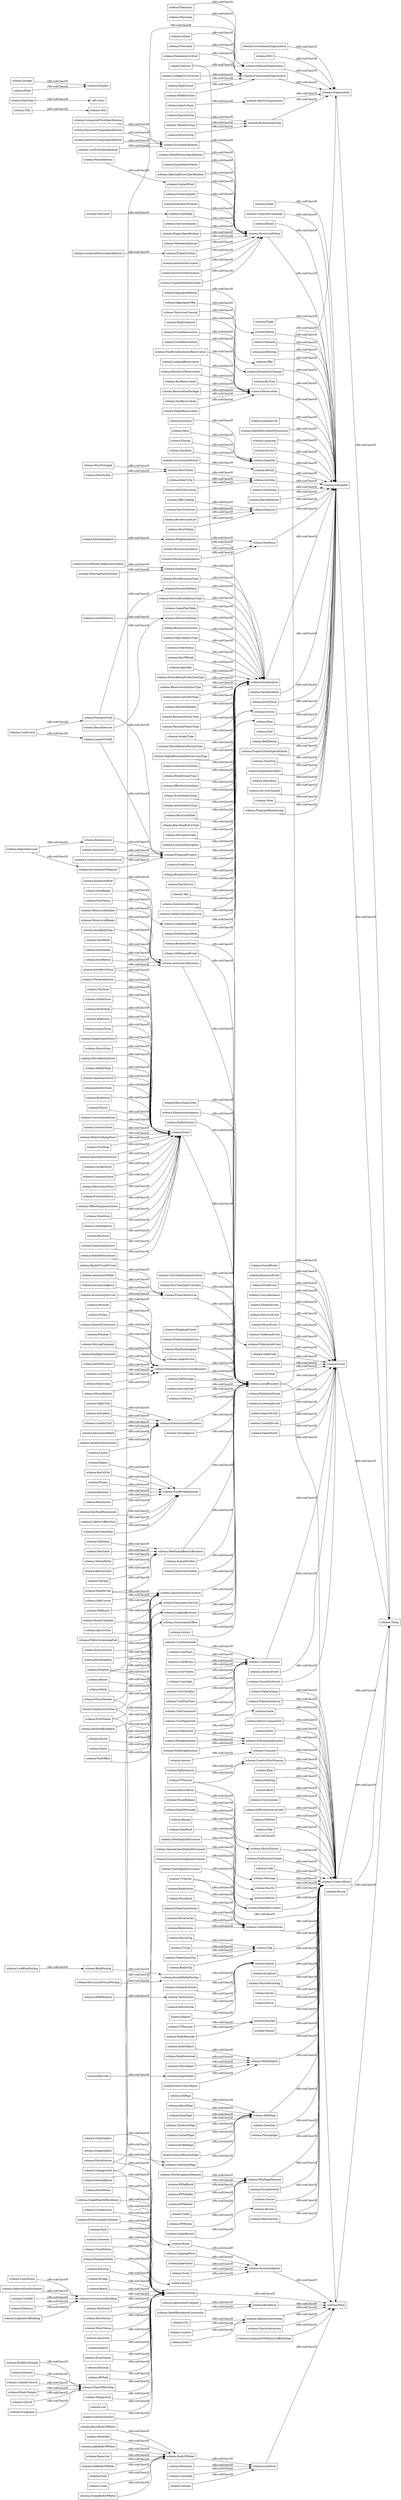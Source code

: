 digraph ar2dtool_diagram { 
rankdir=LR;
size="1000"
node [shape = rectangle, color="black"]; "schema:BuddhistTemple" "schema:School" "schema:SportsActivityLocation" "schema:Pharmacy" "schema:GeneralContractor" "schema:Preschool" "schema:Flight" "schema:QAPage" "schema:LodgingBusiness" "schema:DigitalDocument" "schema:Season" "schema:Plumber" "schema:GardenStore" "schema:Motel" "schema:MusicAlbumReleaseType" "schema:Library" "schema:ComputerStore" "schema:RecyclingCenter" "schema:ReservationPackage" "schema:Episode" "schema:ComedyEvent" "schema:StructuredValue" "schema:TextDigitalDocument" "schema:EmployeeRole" "schema:BookSeries" "schema:MediaObject" "schema:Waterfall" "schema:Demand" "schema:CreditCard" "schema:Airport" "schema:Question" "schema:Photograph" "schema:EmploymentAgency" "schema:WebPage" "schema:VisualArtwork" "schema:DepositAccount" "schema:Bakery" "schema:DefenceEstablishment" "schema:ElectronicsStore" "schema:Course" "schema:BroadcastEvent" "schema:LocationFeatureSpecification" "schema:JobPosting" "schema:GamePlayMode" "schema:RadioStation" "schema:EventVenue" "schema:GovernmentPermit" "schema:Rating" "schema:Offer" "schema:FurnitureStore" "schema:OfficeEquipmentStore" "schema:PropertyValue" "schema:Hospital" "schema:HowToTool" "schema:BroadcastService" "schema:QualitativeValue" "schema:BedAndBreakfast" "schema:DanceEvent" "schema:GovernmentOffice" "schema:MovieTheater" "schema:AboutPage" "schema:MovingCompany" "schema:TaxiReservation" "schema:PerformanceRole" "schema:BarOrPub" "schema:HealthClub" "schema:WebPageElement" "schema:ParcelService" "schema:Mosque" "schema:PoliceStation" "schema:MobileApplication" "schema:Museum" "schema:TouristInformationCenter" "schema:BusinessFunction" "schema:MenuSection" "schema:DataCatalog" "schema:MapCategoryType" "schema:PublicationIssue" "schema:OrderStatus" "schema:ShoeStore" "schema:Review" "schema:MotorcycleRepair" "schema:AmusementPark" "schema:WPSideBar" "schema:DryCleaningOrLaundry" "schema:AutomotiveBusiness" "schema:MusicComposition" "schema:BusTrip" "schema:PlaceOfWorship" "schema:ShoppingCenter" "schema:PublicSwimmingPool" "schema:DeliveryMethod" "schema:Winery" "schema:BusinessAudience" "schema:OfferCatalog" "schema:CatholicChurch" "schema:Dentist" "schema:RVPark" "schema:Text" "schema:AutoBodyShop" "schema:PublicationEvent" "schema:DayOfWeek" "schema:Menu" "schema:GovernmentBuilding" "schema:BroadcastChannel" "schema:LiteraryEvent" "schema:ClothingStore" "schema:PetStore" "schema:WPHeader" "schema:Specialty" "schema:OrganizationRole" "schema:Periodical" "schema:Playground" "schema:GameServer" "schema:FlightReservation" "schema:VideoGame" "schema:HowToTip" "schema:LocalBusiness" "schema:ElementarySchool" "schema:UserPlusOnes" "schema:Zoo" "schema:UserComments" "schema:SoftwareApplication" "schema:EventReservation" "schema:Comment" "schema:MusicAlbumProductionType" "schema:Organization" "schema:Intangible" "schema:InteractionCounter" "schema:HomeGoodsStore" "schema:SubwayStation" "schema:TrainReservation" "schema:FoodEstablishmentReservation" "schema:MobilePhoneStore" "schema:Blog" "schema:VisualArtsEvent" "schema:WholesaleStore" "schema:ToyStore" "schema:OutletStore" "schema:BankOrCreditUnion" "schema:HowToSection" "schema:ReservationStatusType" "schema:DigitalDocumentPermission" "schema:Painting" "schema:PaymentService" "schema:MovieClip" "schema:CurrencyConversionService" "schema:VideoGameSeries" "schema:ItemListOrderType" "schema:ItemAvailability" "schema:LakeBodyOfWater" "schema:Crematorium" "schema:NutritionInformation" "schema:PerformingArtsTheater" "schema:TypeAndQuantityNode" "schema:TattooParlor" "schema:Park" "schema:SingleFamilyResidence" "schema:Continent" "schema:Barcode" "schema:RadioSeason" "schema:DatedMoneySpecification" "schema:DanceGroup" "schema:ExerciseGym" "schema:Cemetery" "schema:SportsTeam" "schema:SocialEvent" "schema:House" "schema:InternetCafe" "schema:Country" "schema:BusinessEntityType" "schema:PaymentStatusType" "schema:QuantitativeValue" "schema:PawnShop" "schema:EmergencyService" "schema:Landform" "schema:Hostel" "schema:BowlingAlley" "schema:OpeningHoursSpecification" "schema:GenderType" "schema:AudioObject" "schema:StadiumOrArena" "schema:GeoCircle" "rdfs:Class" "schema:Brewery" "schema:Book" "schema:DataType" "schema:GeoShape" "schema:Language" "schema:AutoWash" "schema:NoteDigitalDocument" "schema:CityHall" "schema:Reservoir" "schema:BikeStore" "schema:DiscussionForumPosting" "schema:PeopleAudience" "schema:Store" "schema:Distance" "schema:CampingPitch" "schema:AdultEntertainment" "schema:HinduTemple" "schema:Invoice" "schema:FinancialProduct" "schema:LockerDelivery" "schema:BreadcrumbList" "schema:ScholarlyArticle" "schema:BankAccount" "schema:Reservation" "schema:Quantity" "schema:LiquorStore" "schema:MusicReleaseFormatType" "schema:GatedResidenceCommunity" "schema:Conversation" "schema:Permit" "schema:Mass" "schema:Embassy" "schema:BusinessEvent" "schema:DigitalDocumentPermissionType" "schema:SoftwareSourceCode" "schema:OrderItem" "schema:OwnershipInfo" "schema:CollegeOrUniversity" "schema:WarrantyPromise" "schema:SeaBodyOfWater" "schema:Pond" "schema:Casino" "schema:FoodService" "schema:AutomatedTeller" "schema:MovieSeries" "schema:Energy" "schema:EducationalOrganization" "schema:CivicStructure" "schema:DepartmentStore" "schema:ChildCare" "schema:DataDownload" "schema:FoodEvent" "schema:TaxiService" "schema:HotelRoom" "schema:LegalService" "schema:Recipe" "schema:HighSchool" "schema:ImageGallery" "schema:GameServerStatus" "schema:Apartment" "schema:VideoObject" "schema:SportsOrganization" "schema:WebSite" "schema:CourseInstance" "schema:BookFormatType" "schema:Volcano" "schema:OfferItemCondition" "schema:ApartmentComplex" "schema:NightClub" "schema:Integer" "schema:ParcelDelivery" "schema:ListItem" "schema:PostalAddress" "schema:TravelAgency" "schema:TheaterEvent" "schema:InsuranceAgency" "schema:ItemList" "schema:VideoGallery" "schema:DeliveryEvent" "schema:AutoDealer" "schema:AutoRental" "schema:UserInteraction" "schema:Map" "schema:HomeAndConstructionBusiness" "schema:BeautySalon" "schema:Audience" "schema:DataFeedItem" "schema:RoofingContractor" "schema:GolfCourse" "schema:Restaurant" "schema:MusicEvent" "schema:EventStatusType" "schema:Canal" "schema:GovernmentOrganization" "schema:MusicStore" "schema:Hotel" "schema:ClaimReview" "schema:TrainStation" "schema:SkiResort" "schema:AggregateOffer" "schema:ChildrensEvent" "schema:ParkingFacility" "schema:Residence" "schema:TVSeason" "schema:MusicVideoObject" "schema:PriceSpecification" "schema:Thing" "schema:SteeringPositionValue" "schema:PublicationVolume" "schema:SocialMediaPosting" "schema:Table" "schema:Campground" "schema:SaleEvent" "schema:HowToDirection" "schema:Church" "schema:Suite" "schema:BusStop" "schema:EducationEvent" "schema:MovieRentalStore" "schema:HobbyShop" "schema:WPFooter" "schema:HardwareStore" "schema:Float" "schema:Code" "schema:JewelryStore" "schema:NewsArticle" "schema:Taxi" "schema:EntertainmentBusiness" "schema:Bridge" "schema:LegislativeBuilding" "schema:PaymentMethod" "schema:BookStore" "schema:Florist" "schema:ActionStatusType" "schema:RestrictedDiet" "schema:MiddleSchool" "schema:EntryPoint" "schema:Festival" "schema:BoardingPolicyType" "schema:TechArticle" "schema:UserPageVisits" "schema:GeoCoordinates" "schema:Service" "schema:Synagogue" "schema:Seat" "schema:Beach" "schema:MusicPlaylist" "schema:HVACBusiness" "schema:Message" "schema:AggregateRating" "schema:BedDetails" "schema:SiteNavigationElement" "schema:WebApplication" "schema:Locksmith" "schema:FastFoodRestaurant" "schema:CafeOrCoffeeShop" "schema:TelevisionChannel" "schema:ArtGallery" "schema:ConvenienceStore" "schema:Event" "schema:APIReference" "schema:OceanBodyOfWater" "schema:Place" "schema:Electrician" "schema:AnimalShelter" "schema:Attorney" "schema:PaymentCard" "schema:TelevisionStation" "schema:TouristAttraction" "schema:HealthAndBeautyBusiness" "schema:EmailMessage" "schema:AutoRepair" "schema:Number" "schema:PropertyValueSpecification" "schema:TrainTrip" "schema:EngineSpecification" "schema:PaymentChargeSpecification" "schema:InvestmentOrDeposit" "schema:DeliveryChargeSpecification" "schema:PostOffice" "schema:ComedyClub" "schema:HowTo" "schema:FoodEstablishment" "schema:MonetaryAmount" "schema:WPAdBlock" "schema:NGO" "schema:TennisComplex" "schema:LandmarksOrHistoricalBuildings" "schema:ParentAudience" "schema:AlignmentObject" "schema:GroceryStore" "schema:Answer" "schema:Room" "schema:UserDownloads" "schema:DaySpa" "schema:Dataset" "schema:DataFeed" "schema:UnitPriceSpecification" "schema:Mountain" "schema:FireStation" "schema:UserPlays" "schema:Duration" "schema:HousePainter" "schema:MenuItem" "schema:ProfessionalService" "schema:SportsClub" "schema:Physician" "schema:UserBlocks" "schema:CompoundPriceSpecification" "schema:ImageObject" "schema:UserTweets" "schema:RadioEpisode" "schema:Person" "schema:LodgingReservation" "schema:TVSeries" "schema:DriveWheelConfigurationValue" "schema:PerformingGroup" "schema:GovernmentService" "schema:EducationalAudience" "schema:TaxiStand" "schema:TVClip" "schema:ExhibitionEvent" "schema:Role" "schema:RealEstateAgent" "schema:ServiceChannel" "schema:TheaterGroup" "schema:MensClothingStore" "schema:VideoGameClip" "schema:SpreadsheetDigitalDocument" "schema:NailSalon" "schema:MusicAlbum" "schema:IceCreamShop" "schema:CreativeWork" "schema:GasStation" "schema:MusicRelease" "schema:AdministrativeArea" "schema:CableOrSatelliteService" "schema:Resort" "schema:ItemPage" "schema:RentalCarReservation" "schema:Game" "schema:RadioChannel" "schema:TireShop" "schema:BusStation" "schema:Clip" "schema:LiveBlogPosting" "schema:CreativeWorkSeries" "schema:SportingGoodsStore" "schema:State" "schema:URL" "schema:Notary" "schema:WarrantyScope" "schema:PresentationDigitalDocument" "schema:CreativeWorkSeason" "schema:Order" "schema:BlogPosting" "schema:FinancialService" "schema:CheckoutPage" "schema:ContactPage" "schema:MotorcycleDealer" "schema:ScreeningEvent" "schema:MusicGroup" "schema:BusReservation" "schema:SelfStorage" "schema:HowToStep" "schema:HairSalon" "schema:ProfilePage" "schema:ContactPoint" "schema:Report" "schema:Sculpture" "schema:ProgramMembership" "schema:LoanOrCredit" "schema:MusicRecording" "schema:RadioSeries" "schema:MedicalOrganization" "schema:UserLikes" "schema:City" "schema:HowToItem" "schema:UserCheckins" "schema:SportsEvent" "schema:HowToSupply" "schema:RiverBodyOfWater" "schema:SearchResultsPage" "schema:AccountingService" "schema:BodyOfWater" "schema:TVEpisode" "schema:Accommodation" "schema:MusicVenue" "schema:CollectionPage" "schema:Courthouse" "schema:Ticket" "schema:MeetingRoom" "schema:RadioClip" "schema:ComputerLanguage" "schema:Article" "schema:ContactPointOption" "schema:Enumeration" "schema:Series" "schema:Aquarium" "schema:OnDemandEvent" "schema:RsvpResponseType" "schema:AutoPartsStore" "schema:Brand" "schema:Movie" ; /*classes style*/
	"schema:LegislativeBuilding" -> "schema:GovernmentBuilding" [ label = "rdfs:subClassOf" ];
	"schema:MovieTheater" -> "schema:EntertainmentBusiness" [ label = "rdfs:subClassOf" ];
	"schema:MovieTheater" -> "schema:CivicStructure" [ label = "rdfs:subClassOf" ];
	"schema:Barcode" -> "schema:ImageObject" [ label = "rdfs:subClassOf" ];
	"schema:TrainTrip" -> "schema:Intangible" [ label = "rdfs:subClassOf" ];
	"schema:LakeBodyOfWater" -> "schema:BodyOfWater" [ label = "rdfs:subClassOf" ];
	"schema:SearchResultsPage" -> "schema:WebPage" [ label = "rdfs:subClassOf" ];
	"schema:House" -> "schema:Accommodation" [ label = "rdfs:subClassOf" ];
	"schema:MusicVideoObject" -> "schema:MediaObject" [ label = "rdfs:subClassOf" ];
	"schema:LocationFeatureSpecification" -> "schema:PropertyValue" [ label = "rdfs:subClassOf" ];
	"schema:UserPlays" -> "schema:UserInteraction" [ label = "rdfs:subClassOf" ];
	"schema:Pond" -> "schema:BodyOfWater" [ label = "rdfs:subClassOf" ];
	"schema:ItemAvailability" -> "schema:Enumeration" [ label = "rdfs:subClassOf" ];
	"schema:Seat" -> "schema:Intangible" [ label = "rdfs:subClassOf" ];
	"schema:Dataset" -> "schema:CreativeWork" [ label = "rdfs:subClassOf" ];
	"schema:Zoo" -> "schema:CivicStructure" [ label = "rdfs:subClassOf" ];
	"schema:CheckoutPage" -> "schema:WebPage" [ label = "rdfs:subClassOf" ];
	"schema:Notary" -> "schema:LegalService" [ label = "rdfs:subClassOf" ];
	"schema:MusicEvent" -> "schema:Event" [ label = "rdfs:subClassOf" ];
	"schema:Table" -> "schema:WebPageElement" [ label = "rdfs:subClassOf" ];
	"schema:CafeOrCoffeeShop" -> "schema:FoodEstablishment" [ label = "rdfs:subClassOf" ];
	"schema:ClaimReview" -> "schema:Review" [ label = "rdfs:subClassOf" ];
	"schema:BikeStore" -> "schema:Store" [ label = "rdfs:subClassOf" ];
	"schema:TennisComplex" -> "schema:SportsActivityLocation" [ label = "rdfs:subClassOf" ];
	"schema:Distance" -> "schema:Quantity" [ label = "rdfs:subClassOf" ];
	"schema:Taxi" -> "schema:Service" [ label = "rdfs:subClassOf" ];
	"schema:BowlingAlley" -> "schema:SportsActivityLocation" [ label = "rdfs:subClassOf" ];
	"schema:MusicStore" -> "schema:Store" [ label = "rdfs:subClassOf" ];
	"schema:TravelAgency" -> "schema:LocalBusiness" [ label = "rdfs:subClassOf" ];
	"schema:DigitalDocument" -> "schema:CreativeWork" [ label = "rdfs:subClassOf" ];
	"schema:Message" -> "schema:CreativeWork" [ label = "rdfs:subClassOf" ];
	"schema:Blog" -> "schema:CreativeWork" [ label = "rdfs:subClassOf" ];
	"schema:AutoBodyShop" -> "schema:AutomotiveBusiness" [ label = "rdfs:subClassOf" ];
	"schema:CourseInstance" -> "schema:Event" [ label = "rdfs:subClassOf" ];
	"schema:GovernmentOffice" -> "schema:LocalBusiness" [ label = "rdfs:subClassOf" ];
	"schema:RadioSeason" -> "schema:CreativeWorkSeason" [ label = "rdfs:subClassOf" ];
	"schema:FoodEstablishment" -> "schema:LocalBusiness" [ label = "rdfs:subClassOf" ];
	"schema:Festival" -> "schema:Event" [ label = "rdfs:subClassOf" ];
	"schema:GroceryStore" -> "schema:Store" [ label = "rdfs:subClassOf" ];
	"schema:WarrantyScope" -> "schema:Enumeration" [ label = "rdfs:subClassOf" ];
	"schema:PropertyValue" -> "schema:StructuredValue" [ label = "rdfs:subClassOf" ];
	"schema:BookStore" -> "schema:Store" [ label = "rdfs:subClassOf" ];
	"schema:ReservationStatusType" -> "schema:Enumeration" [ label = "rdfs:subClassOf" ];
	"schema:Quantity" -> "schema:Intangible" [ label = "rdfs:subClassOf" ];
	"schema:HowToTool" -> "schema:HowToItem" [ label = "rdfs:subClassOf" ];
	"schema:Flight" -> "schema:Intangible" [ label = "rdfs:subClassOf" ];
	"schema:HealthAndBeautyBusiness" -> "schema:LocalBusiness" [ label = "rdfs:subClassOf" ];
	"schema:GovernmentService" -> "schema:Service" [ label = "rdfs:subClassOf" ];
	"schema:ContactPage" -> "schema:WebPage" [ label = "rdfs:subClassOf" ];
	"schema:MotorcycleDealer" -> "schema:AutomotiveBusiness" [ label = "rdfs:subClassOf" ];
	"schema:VideoGameSeries" -> "schema:CreativeWorkSeries" [ label = "rdfs:subClassOf" ];
	"schema:Demand" -> "schema:Intangible" [ label = "rdfs:subClassOf" ];
	"schema:Church" -> "schema:PlaceOfWorship" [ label = "rdfs:subClassOf" ];
	"schema:ScholarlyArticle" -> "schema:Article" [ label = "rdfs:subClassOf" ];
	"schema:Organization" -> "schema:Thing" [ label = "rdfs:subClassOf" ];
	"schema:WPAdBlock" -> "schema:WebPageElement" [ label = "rdfs:subClassOf" ];
	"schema:DatedMoneySpecification" -> "schema:StructuredValue" [ label = "rdfs:subClassOf" ];
	"schema:ItemListOrderType" -> "schema:Enumeration" [ label = "rdfs:subClassOf" ];
	"schema:HinduTemple" -> "schema:PlaceOfWorship" [ label = "rdfs:subClassOf" ];
	"schema:PerformingGroup" -> "schema:Organization" [ label = "rdfs:subClassOf" ];
	"schema:HardwareStore" -> "schema:Store" [ label = "rdfs:subClassOf" ];
	"schema:MediaObject" -> "schema:CreativeWork" [ label = "rdfs:subClassOf" ];
	"schema:RiverBodyOfWater" -> "schema:BodyOfWater" [ label = "rdfs:subClassOf" ];
	"schema:PropertyValueSpecification" -> "schema:Intangible" [ label = "rdfs:subClassOf" ];
	"schema:ExhibitionEvent" -> "schema:Event" [ label = "rdfs:subClassOf" ];
	"schema:AutoRental" -> "schema:AutomotiveBusiness" [ label = "rdfs:subClassOf" ];
	"schema:SoftwareSourceCode" -> "schema:CreativeWork" [ label = "rdfs:subClassOf" ];
	"schema:ChildrensEvent" -> "schema:Event" [ label = "rdfs:subClassOf" ];
	"schema:HairSalon" -> "schema:HealthAndBeautyBusiness" [ label = "rdfs:subClassOf" ];
	"schema:AdultEntertainment" -> "schema:EntertainmentBusiness" [ label = "rdfs:subClassOf" ];
	"schema:Game" -> "schema:CreativeWork" [ label = "rdfs:subClassOf" ];
	"schema:TouristInformationCenter" -> "schema:LocalBusiness" [ label = "rdfs:subClassOf" ];
	"schema:VisualArtsEvent" -> "schema:Event" [ label = "rdfs:subClassOf" ];
	"schema:ParcelService" -> "schema:DeliveryMethod" [ label = "rdfs:subClassOf" ];
	"schema:ProgramMembership" -> "schema:Intangible" [ label = "rdfs:subClassOf" ];
	"schema:ScreeningEvent" -> "schema:Event" [ label = "rdfs:subClassOf" ];
	"schema:BookFormatType" -> "schema:Enumeration" [ label = "rdfs:subClassOf" ];
	"schema:WebPageElement" -> "schema:CreativeWork" [ label = "rdfs:subClassOf" ];
	"schema:ParkingFacility" -> "schema:CivicStructure" [ label = "rdfs:subClassOf" ];
	"schema:MusicAlbumProductionType" -> "schema:Enumeration" [ label = "rdfs:subClassOf" ];
	"schema:MovieRentalStore" -> "schema:Store" [ label = "rdfs:subClassOf" ];
	"schema:DataDownload" -> "schema:MediaObject" [ label = "rdfs:subClassOf" ];
	"schema:AmusementPark" -> "schema:EntertainmentBusiness" [ label = "rdfs:subClassOf" ];
	"schema:HVACBusiness" -> "schema:HomeAndConstructionBusiness" [ label = "rdfs:subClassOf" ];
	"schema:Periodical" -> "schema:CreativeWorkSeries" [ label = "rdfs:subClassOf" ];
	"schema:InvestmentOrDeposit" -> "schema:FinancialProduct" [ label = "rdfs:subClassOf" ];
	"schema:UserPageVisits" -> "schema:UserInteraction" [ label = "rdfs:subClassOf" ];
	"schema:AggregateRating" -> "schema:Rating" [ label = "rdfs:subClassOf" ];
	"schema:HotelRoom" -> "schema:Room" [ label = "rdfs:subClassOf" ];
	"schema:BusinessAudience" -> "schema:Audience" [ label = "rdfs:subClassOf" ];
	"schema:EventStatusType" -> "schema:Enumeration" [ label = "rdfs:subClassOf" ];
	"schema:RsvpResponseType" -> "schema:Enumeration" [ label = "rdfs:subClassOf" ];
	"schema:LockerDelivery" -> "schema:DeliveryMethod" [ label = "rdfs:subClassOf" ];
	"schema:Float" -> "schema:Number" [ label = "rdfs:subClassOf" ];
	"schema:SiteNavigationElement" -> "schema:WebPageElement" [ label = "rdfs:subClassOf" ];
	"schema:ShoeStore" -> "schema:Store" [ label = "rdfs:subClassOf" ];
	"schema:HowToSupply" -> "schema:HowToItem" [ label = "rdfs:subClassOf" ];
	"schema:FireStation" -> "schema:EmergencyService" [ label = "rdfs:subClassOf" ];
	"schema:FireStation" -> "schema:CivicStructure" [ label = "rdfs:subClassOf" ];
	"schema:MusicReleaseFormatType" -> "schema:Enumeration" [ label = "rdfs:subClassOf" ];
	"schema:PeopleAudience" -> "schema:Audience" [ label = "rdfs:subClassOf" ];
	"schema:Reservoir" -> "schema:BodyOfWater" [ label = "rdfs:subClassOf" ];
	"schema:Motel" -> "schema:LodgingBusiness" [ label = "rdfs:subClassOf" ];
	"schema:HealthClub" -> "schema:SportsActivityLocation" [ label = "rdfs:subClassOf" ];
	"schema:HealthClub" -> "schema:HealthAndBeautyBusiness" [ label = "rdfs:subClassOf" ];
	"schema:StadiumOrArena" -> "schema:SportsActivityLocation" [ label = "rdfs:subClassOf" ];
	"schema:StadiumOrArena" -> "schema:CivicStructure" [ label = "rdfs:subClassOf" ];
	"schema:MusicComposition" -> "schema:CreativeWork" [ label = "rdfs:subClassOf" ];
	"schema:APIReference" -> "schema:TechArticle" [ label = "rdfs:subClassOf" ];
	"schema:LocalBusiness" -> "schema:Place" [ label = "rdfs:subClassOf" ];
	"schema:LocalBusiness" -> "schema:Organization" [ label = "rdfs:subClassOf" ];
	"schema:PublicationIssue" -> "schema:CreativeWork" [ label = "rdfs:subClassOf" ];
	"schema:RentalCarReservation" -> "schema:Reservation" [ label = "rdfs:subClassOf" ];
	"schema:Enumeration" -> "schema:Intangible" [ label = "rdfs:subClassOf" ];
	"schema:PaymentStatusType" -> "schema:Enumeration" [ label = "rdfs:subClassOf" ];
	"schema:HowToStep" -> "schema:ItemList" [ label = "rdfs:subClassOf" ];
	"schema:MovieClip" -> "schema:Clip" [ label = "rdfs:subClassOf" ];
	"schema:CivicStructure" -> "schema:Place" [ label = "rdfs:subClassOf" ];
	"schema:AutoRepair" -> "schema:AutomotiveBusiness" [ label = "rdfs:subClassOf" ];
	"schema:BusStop" -> "schema:CivicStructure" [ label = "rdfs:subClassOf" ];
	"schema:Attorney" -> "schema:LegalService" [ label = "rdfs:subClassOf" ];
	"schema:WebPage" -> "schema:CreativeWork" [ label = "rdfs:subClassOf" ];
	"schema:VisualArtwork" -> "schema:CreativeWork" [ label = "rdfs:subClassOf" ];
	"schema:MeetingRoom" -> "schema:Room" [ label = "rdfs:subClassOf" ];
	"schema:BarOrPub" -> "schema:FoodEstablishment" [ label = "rdfs:subClassOf" ];
	"schema:RealEstateAgent" -> "schema:LocalBusiness" [ label = "rdfs:subClassOf" ];
	"schema:GatedResidenceCommunity" -> "schema:Residence" [ label = "rdfs:subClassOf" ];
	"schema:ReservationPackage" -> "schema:Reservation" [ label = "rdfs:subClassOf" ];
	"schema:MusicVenue" -> "schema:CivicStructure" [ label = "rdfs:subClassOf" ];
	"schema:ComedyEvent" -> "schema:Event" [ label = "rdfs:subClassOf" ];
	"schema:AutoPartsStore" -> "schema:Store" [ label = "rdfs:subClassOf" ];
	"schema:AutoPartsStore" -> "schema:AutomotiveBusiness" [ label = "rdfs:subClassOf" ];
	"schema:ArtGallery" -> "schema:EntertainmentBusiness" [ label = "rdfs:subClassOf" ];
	"schema:CreativeWorkSeries" -> "schema:CreativeWork" [ label = "rdfs:subClassOf" ];
	"schema:Preschool" -> "schema:EducationalOrganization" [ label = "rdfs:subClassOf" ];
	"schema:MenuItem" -> "schema:Intangible" [ label = "rdfs:subClassOf" ];
	"schema:RadioChannel" -> "schema:BroadcastChannel" [ label = "rdfs:subClassOf" ];
	"schema:Resort" -> "schema:LodgingBusiness" [ label = "rdfs:subClassOf" ];
	"schema:TelevisionChannel" -> "schema:BroadcastChannel" [ label = "rdfs:subClassOf" ];
	"schema:Order" -> "schema:Intangible" [ label = "rdfs:subClassOf" ];
	"schema:TaxiStand" -> "schema:CivicStructure" [ label = "rdfs:subClassOf" ];
	"schema:Service" -> "schema:Intangible" [ label = "rdfs:subClassOf" ];
	"schema:Intangible" -> "schema:Thing" [ label = "rdfs:subClassOf" ];
	"schema:ElementarySchool" -> "schema:EducationalOrganization" [ label = "rdfs:subClassOf" ];
	"schema:PostalAddress" -> "schema:ContactPoint" [ label = "rdfs:subClassOf" ];
	"schema:Person" -> "schema:Thing" [ label = "rdfs:subClassOf" ];
	"schema:Accommodation" -> "schema:Place" [ label = "rdfs:subClassOf" ];
	"schema:RoofingContractor" -> "schema:HomeAndConstructionBusiness" [ label = "rdfs:subClassOf" ];
	"schema:MusicAlbumReleaseType" -> "schema:Enumeration" [ label = "rdfs:subClassOf" ];
	"schema:Hospital" -> "schema:MedicalOrganization" [ label = "rdfs:subClassOf" ];
	"schema:Hospital" -> "schema:EmergencyService" [ label = "rdfs:subClassOf" ];
	"schema:Hospital" -> "schema:CivicStructure" [ label = "rdfs:subClassOf" ];
	"schema:DiscussionForumPosting" -> "schema:SocialMediaPosting" [ label = "rdfs:subClassOf" ];
	"schema:Courthouse" -> "schema:GovernmentBuilding" [ label = "rdfs:subClassOf" ];
	"schema:ComputerStore" -> "schema:Store" [ label = "rdfs:subClassOf" ];
	"schema:BroadcastService" -> "schema:Service" [ label = "rdfs:subClassOf" ];
	"schema:BoardingPolicyType" -> "schema:Enumeration" [ label = "rdfs:subClassOf" ];
	"schema:MusicAlbum" -> "schema:MusicPlaylist" [ label = "rdfs:subClassOf" ];
	"schema:Embassy" -> "schema:GovernmentBuilding" [ label = "rdfs:subClassOf" ];
	"schema:FinancialService" -> "schema:LocalBusiness" [ label = "rdfs:subClassOf" ];
	"schema:Integer" -> "schema:Number" [ label = "rdfs:subClassOf" ];
	"schema:UserCheckins" -> "schema:UserInteraction" [ label = "rdfs:subClassOf" ];
	"schema:Episode" -> "schema:CreativeWork" [ label = "rdfs:subClassOf" ];
	"schema:MonetaryAmount" -> "schema:StructuredValue" [ label = "rdfs:subClassOf" ];
	"schema:MensClothingStore" -> "schema:Store" [ label = "rdfs:subClassOf" ];
	"schema:TaxiReservation" -> "schema:Reservation" [ label = "rdfs:subClassOf" ];
	"schema:TypeAndQuantityNode" -> "schema:StructuredValue" [ label = "rdfs:subClassOf" ];
	"schema:Pharmacy" -> "schema:MedicalOrganization" [ label = "rdfs:subClassOf" ];
	"schema:Photograph" -> "schema:CreativeWork" [ label = "rdfs:subClassOf" ];
	"schema:MapCategoryType" -> "schema:Enumeration" [ label = "rdfs:subClassOf" ];
	"schema:HousePainter" -> "schema:HomeAndConstructionBusiness" [ label = "rdfs:subClassOf" ];
	"schema:ActionStatusType" -> "schema:Enumeration" [ label = "rdfs:subClassOf" ];
	"schema:GameServerStatus" -> "schema:Enumeration" [ label = "rdfs:subClassOf" ];
	"schema:SubwayStation" -> "schema:CivicStructure" [ label = "rdfs:subClassOf" ];
	"schema:PetStore" -> "schema:Store" [ label = "rdfs:subClassOf" ];
	"schema:RadioEpisode" -> "schema:Episode" [ label = "rdfs:subClassOf" ];
	"schema:ApartmentComplex" -> "schema:Residence" [ label = "rdfs:subClassOf" ];
	"schema:Winery" -> "schema:FoodEstablishment" [ label = "rdfs:subClassOf" ];
	"schema:GeoCircle" -> "schema:GeoShape" [ label = "rdfs:subClassOf" ];
	"schema:EmailMessage" -> "schema:Message" [ label = "rdfs:subClassOf" ];
	"schema:GovernmentPermit" -> "schema:Permit" [ label = "rdfs:subClassOf" ];
	"schema:OrganizationRole" -> "schema:Role" [ label = "rdfs:subClassOf" ];
	"schema:Offer" -> "schema:Intangible" [ label = "rdfs:subClassOf" ];
	"schema:Suite" -> "schema:Accommodation" [ label = "rdfs:subClassOf" ];
	"schema:Casino" -> "schema:EntertainmentBusiness" [ label = "rdfs:subClassOf" ];
	"schema:DepartmentStore" -> "schema:Store" [ label = "rdfs:subClassOf" ];
	"schema:AutoWash" -> "schema:AutomotiveBusiness" [ label = "rdfs:subClassOf" ];
	"schema:WholesaleStore" -> "schema:Store" [ label = "rdfs:subClassOf" ];
	"schema:Florist" -> "schema:Store" [ label = "rdfs:subClassOf" ];
	"schema:Beach" -> "schema:CivicStructure" [ label = "rdfs:subClassOf" ];
	"schema:Reservation" -> "schema:Intangible" [ label = "rdfs:subClassOf" ];
	"schema:EventVenue" -> "schema:CivicStructure" [ label = "rdfs:subClassOf" ];
	"schema:Restaurant" -> "schema:FoodEstablishment" [ label = "rdfs:subClassOf" ];
	"schema:BlogPosting" -> "schema:SocialMediaPosting" [ label = "rdfs:subClassOf" ];
	"schema:MusicPlaylist" -> "schema:CreativeWork" [ label = "rdfs:subClassOf" ];
	"schema:BusReservation" -> "schema:Reservation" [ label = "rdfs:subClassOf" ];
	"schema:HomeGoodsStore" -> "schema:Store" [ label = "rdfs:subClassOf" ];
	"schema:Article" -> "schema:CreativeWork" [ label = "rdfs:subClassOf" ];
	"schema:TaxiService" -> "schema:Service" [ label = "rdfs:subClassOf" ];
	"schema:Continent" -> "schema:Landform" [ label = "rdfs:subClassOf" ];
	"schema:PaymentService" -> "schema:FinancialProduct" [ label = "rdfs:subClassOf" ];
	"schema:AboutPage" -> "schema:WebPage" [ label = "rdfs:subClassOf" ];
	"schema:TattooParlor" -> "schema:HealthAndBeautyBusiness" [ label = "rdfs:subClassOf" ];
	"schema:PlaceOfWorship" -> "schema:CivicStructure" [ label = "rdfs:subClassOf" ];
	"schema:AggregateOffer" -> "schema:Offer" [ label = "rdfs:subClassOf" ];
	"schema:CollectionPage" -> "schema:WebPage" [ label = "rdfs:subClassOf" ];
	"schema:HowTo" -> "schema:CreativeWork" [ label = "rdfs:subClassOf" ];
	"schema:MobileApplication" -> "schema:SoftwareApplication" [ label = "rdfs:subClassOf" ];
	"schema:DefenceEstablishment" -> "schema:GovernmentBuilding" [ label = "rdfs:subClassOf" ];
	"schema:Comment" -> "schema:CreativeWork" [ label = "rdfs:subClassOf" ];
	"schema:WPHeader" -> "schema:WebPageElement" [ label = "rdfs:subClassOf" ];
	"schema:Hotel" -> "schema:LodgingBusiness" [ label = "rdfs:subClassOf" ];
	"schema:School" -> "schema:EducationalOrganization" [ label = "rdfs:subClassOf" ];
	"schema:ContactPoint" -> "schema:StructuredValue" [ label = "rdfs:subClassOf" ];
	"schema:QualitativeValue" -> "schema:Enumeration" [ label = "rdfs:subClassOf" ];
	"schema:PublicationVolume" -> "schema:CreativeWork" [ label = "rdfs:subClassOf" ];
	"schema:Map" -> "schema:CreativeWork" [ label = "rdfs:subClassOf" ];
	"schema:DriveWheelConfigurationValue" -> "schema:QualitativeValue" [ label = "rdfs:subClassOf" ];
	"schema:AdministrativeArea" -> "schema:Place" [ label = "rdfs:subClassOf" ];
	"schema:InteractionCounter" -> "schema:StructuredValue" [ label = "rdfs:subClassOf" ];
	"schema:Airport" -> "schema:CivicStructure" [ label = "rdfs:subClassOf" ];
	"schema:Review" -> "schema:CreativeWork" [ label = "rdfs:subClassOf" ];
	"schema:Crematorium" -> "schema:CivicStructure" [ label = "rdfs:subClassOf" ];
	"schema:MedicalOrganization" -> "schema:Organization" [ label = "rdfs:subClassOf" ];
	"schema:Mountain" -> "schema:Landform" [ label = "rdfs:subClassOf" ];
	"schema:DataType" -> "rdfs:Class" [ label = "rdfs:subClassOf" ];
	"schema:TrainStation" -> "schema:CivicStructure" [ label = "rdfs:subClassOf" ];
	"schema:Dentist" -> "schema:MedicalOrganization" [ label = "rdfs:subClassOf" ];
	"schema:Dentist" -> "schema:LocalBusiness" [ label = "rdfs:subClassOf" ];
	"schema:ParentAudience" -> "schema:PeopleAudience" [ label = "rdfs:subClassOf" ];
	"schema:PostOffice" -> "schema:GovernmentOffice" [ label = "rdfs:subClassOf" ];
	"schema:MusicRecording" -> "schema:CreativeWork" [ label = "rdfs:subClassOf" ];
	"schema:SkiResort" -> "schema:SportsActivityLocation" [ label = "rdfs:subClassOf" ];
	"schema:ComputerLanguage" -> "schema:Intangible" [ label = "rdfs:subClassOf" ];
	"schema:Volcano" -> "schema:Landform" [ label = "rdfs:subClassOf" ];
	"schema:GeneralContractor" -> "schema:HomeAndConstructionBusiness" [ label = "rdfs:subClassOf" ];
	"schema:GameServer" -> "schema:Intangible" [ label = "rdfs:subClassOf" ];
	"schema:GovernmentOrganization" -> "schema:Organization" [ label = "rdfs:subClassOf" ];
	"schema:PerformingArtsTheater" -> "schema:CivicStructure" [ label = "rdfs:subClassOf" ];
	"schema:DataFeedItem" -> "schema:Intangible" [ label = "rdfs:subClassOf" ];
	"schema:WPSideBar" -> "schema:WebPageElement" [ label = "rdfs:subClassOf" ];
	"schema:EducationalAudience" -> "schema:Audience" [ label = "rdfs:subClassOf" ];
	"schema:InsuranceAgency" -> "schema:FinancialService" [ label = "rdfs:subClassOf" ];
	"schema:InternetCafe" -> "schema:LocalBusiness" [ label = "rdfs:subClassOf" ];
	"schema:HowToItem" -> "schema:ListItem" [ label = "rdfs:subClassOf" ];
	"schema:URL" -> "schema:Text" [ label = "rdfs:subClassOf" ];
	"schema:PresentationDigitalDocument" -> "schema:DigitalDocument" [ label = "rdfs:subClassOf" ];
	"schema:Role" -> "schema:Intangible" [ label = "rdfs:subClassOf" ];
	"schema:Book" -> "schema:CreativeWork" [ label = "rdfs:subClassOf" ];
	"schema:MenuSection" -> "schema:CreativeWork" [ label = "rdfs:subClassOf" ];
	"schema:WarrantyPromise" -> "schema:StructuredValue" [ label = "rdfs:subClassOf" ];
	"schema:ExerciseGym" -> "schema:SportsActivityLocation" [ label = "rdfs:subClassOf" ];
	"schema:OfferCatalog" -> "schema:ItemList" [ label = "rdfs:subClassOf" ];
	"schema:Series" -> "schema:CreativeWork" [ label = "rdfs:subClassOf" ];
	"schema:BedAndBreakfast" -> "schema:LodgingBusiness" [ label = "rdfs:subClassOf" ];
	"schema:GardenStore" -> "schema:Store" [ label = "rdfs:subClassOf" ];
	"schema:BroadcastChannel" -> "schema:Intangible" [ label = "rdfs:subClassOf" ];
	"schema:DepositAccount" -> "schema:InvestmentOrDeposit" [ label = "rdfs:subClassOf" ];
	"schema:DepositAccount" -> "schema:BankAccount" [ label = "rdfs:subClassOf" ];
	"schema:Landform" -> "schema:Place" [ label = "rdfs:subClassOf" ];
	"schema:CityHall" -> "schema:GovernmentBuilding" [ label = "rdfs:subClassOf" ];
	"schema:AccountingService" -> "schema:FinancialService" [ label = "rdfs:subClassOf" ];
	"schema:SoftwareApplication" -> "schema:CreativeWork" [ label = "rdfs:subClassOf" ];
	"schema:Clip" -> "schema:CreativeWork" [ label = "rdfs:subClassOf" ];
	"schema:BedDetails" -> "schema:Intangible" [ label = "rdfs:subClassOf" ];
	"schema:Country" -> "schema:AdministrativeArea" [ label = "rdfs:subClassOf" ];
	"schema:CatholicChurch" -> "schema:PlaceOfWorship" [ label = "rdfs:subClassOf" ];
	"schema:Synagogue" -> "schema:PlaceOfWorship" [ label = "rdfs:subClassOf" ];
	"schema:Question" -> "schema:CreativeWork" [ label = "rdfs:subClassOf" ];
	"schema:PerformanceRole" -> "schema:Role" [ label = "rdfs:subClassOf" ];
	"schema:CurrencyConversionService" -> "schema:FinancialProduct" [ label = "rdfs:subClassOf" ];
	"schema:Language" -> "schema:Intangible" [ label = "rdfs:subClassOf" ];
	"schema:ElectronicsStore" -> "schema:Store" [ label = "rdfs:subClassOf" ];
	"schema:Place" -> "schema:Thing" [ label = "rdfs:subClassOf" ];
	"schema:SaleEvent" -> "schema:Event" [ label = "rdfs:subClassOf" ];
	"schema:PublicationEvent" -> "schema:Event" [ label = "rdfs:subClassOf" ];
	"schema:EmploymentAgency" -> "schema:LocalBusiness" [ label = "rdfs:subClassOf" ];
	"schema:WebApplication" -> "schema:SoftwareApplication" [ label = "rdfs:subClassOf" ];
	"schema:ItemPage" -> "schema:WebPage" [ label = "rdfs:subClassOf" ];
	"schema:Ticket" -> "schema:Intangible" [ label = "rdfs:subClassOf" ];
	"schema:Locksmith" -> "schema:HomeAndConstructionBusiness" [ label = "rdfs:subClassOf" ];
	"schema:MovingCompany" -> "schema:HomeAndConstructionBusiness" [ label = "rdfs:subClassOf" ];
	"schema:NoteDigitalDocument" -> "schema:DigitalDocument" [ label = "rdfs:subClassOf" ];
	"schema:ContactPointOption" -> "schema:Enumeration" [ label = "rdfs:subClassOf" ];
	"schema:Mass" -> "schema:Quantity" [ label = "rdfs:subClassOf" ];
	"schema:BroadcastEvent" -> "schema:PublicationEvent" [ label = "rdfs:subClassOf" ];
	"schema:DigitalDocumentPermissionType" -> "schema:Enumeration" [ label = "rdfs:subClassOf" ];
	"schema:Specialty" -> "schema:Enumeration" [ label = "rdfs:subClassOf" ];
	"schema:GamePlayMode" -> "schema:Enumeration" [ label = "rdfs:subClassOf" ];
	"schema:PoliceStation" -> "schema:EmergencyService" [ label = "rdfs:subClassOf" ];
	"schema:PoliceStation" -> "schema:CivicStructure" [ label = "rdfs:subClassOf" ];
	"schema:Canal" -> "schema:BodyOfWater" [ label = "rdfs:subClassOf" ];
	"schema:UserTweets" -> "schema:UserInteraction" [ label = "rdfs:subClassOf" ];
	"schema:MotorcycleRepair" -> "schema:AutomotiveBusiness" [ label = "rdfs:subClassOf" ];
	"schema:TheaterEvent" -> "schema:Event" [ label = "rdfs:subClassOf" ];
	"schema:CreativeWorkSeason" -> "schema:CreativeWork" [ label = "rdfs:subClassOf" ];
	"schema:ItemList" -> "schema:Intangible" [ label = "rdfs:subClassOf" ];
	"schema:SocialEvent" -> "schema:Event" [ label = "rdfs:subClassOf" ];
	"schema:OrderItem" -> "schema:Intangible" [ label = "rdfs:subClassOf" ];
	"schema:FurnitureStore" -> "schema:Store" [ label = "rdfs:subClassOf" ];
	"schema:Duration" -> "schema:Quantity" [ label = "rdfs:subClassOf" ];
	"schema:PriceSpecification" -> "schema:StructuredValue" [ label = "rdfs:subClassOf" ];
	"schema:HowToSection" -> "schema:ItemList" [ label = "rdfs:subClassOf" ];
	"schema:SportsTeam" -> "schema:SportsOrganization" [ label = "rdfs:subClassOf" ];
	"schema:TVClip" -> "schema:Clip" [ label = "rdfs:subClassOf" ];
	"schema:UserPlusOnes" -> "schema:UserInteraction" [ label = "rdfs:subClassOf" ];
	"schema:TrainReservation" -> "schema:Reservation" [ label = "rdfs:subClassOf" ];
	"schema:OnDemandEvent" -> "schema:PublicationEvent" [ label = "rdfs:subClassOf" ];
	"schema:OutletStore" -> "schema:Store" [ label = "rdfs:subClassOf" ];
	"schema:BodyOfWater" -> "schema:Landform" [ label = "rdfs:subClassOf" ];
	"schema:JewelryStore" -> "schema:Store" [ label = "rdfs:subClassOf" ];
	"schema:DeliveryMethod" -> "schema:Enumeration" [ label = "rdfs:subClassOf" ];
	"schema:GovernmentBuilding" -> "schema:CivicStructure" [ label = "rdfs:subClassOf" ];
	"schema:Sculpture" -> "schema:CreativeWork" [ label = "rdfs:subClassOf" ];
	"schema:BankOrCreditUnion" -> "schema:FinancialService" [ label = "rdfs:subClassOf" ];
	"schema:BusStation" -> "schema:CivicStructure" [ label = "rdfs:subClassOf" ];
	"schema:HobbyShop" -> "schema:Store" [ label = "rdfs:subClassOf" ];
	"schema:Event" -> "schema:Thing" [ label = "rdfs:subClassOf" ];
	"schema:DeliveryEvent" -> "schema:Event" [ label = "rdfs:subClassOf" ];
	"schema:TireShop" -> "schema:Store" [ label = "rdfs:subClassOf" ];
	"schema:DataCatalog" -> "schema:CreativeWork" [ label = "rdfs:subClassOf" ];
	"schema:TVEpisode" -> "schema:Episode" [ label = "rdfs:subClassOf" ];
	"schema:Electrician" -> "schema:HomeAndConstructionBusiness" [ label = "rdfs:subClassOf" ];
	"schema:Invoice" -> "schema:Intangible" [ label = "rdfs:subClassOf" ];
	"schema:GenderType" -> "schema:Enumeration" [ label = "rdfs:subClassOf" ];
	"schema:Campground" -> "schema:LodgingBusiness" [ label = "rdfs:subClassOf" ];
	"schema:Campground" -> "schema:CivicStructure" [ label = "rdfs:subClassOf" ];
	"schema:Waterfall" -> "schema:BodyOfWater" [ label = "rdfs:subClassOf" ];
	"schema:BusinessEvent" -> "schema:Event" [ label = "rdfs:subClassOf" ];
	"schema:RecyclingCenter" -> "schema:LocalBusiness" [ label = "rdfs:subClassOf" ];
	"schema:LodgingReservation" -> "schema:Reservation" [ label = "rdfs:subClassOf" ];
	"schema:Course" -> "schema:CreativeWork" [ label = "rdfs:subClassOf" ];
	"schema:Store" -> "schema:LocalBusiness" [ label = "rdfs:subClassOf" ];
	"schema:AlignmentObject" -> "schema:Intangible" [ label = "rdfs:subClassOf" ];
	"schema:BankAccount" -> "schema:FinancialProduct" [ label = "rdfs:subClassOf" ];
	"schema:Recipe" -> "schema:HowTo" [ label = "rdfs:subClassOf" ];
	"schema:VideoGame" -> "schema:SoftwareApplication" [ label = "rdfs:subClassOf" ];
	"schema:VideoGame" -> "schema:Game" [ label = "rdfs:subClassOf" ];
	"schema:Mosque" -> "schema:PlaceOfWorship" [ label = "rdfs:subClassOf" ];
	"schema:AudioObject" -> "schema:MediaObject" [ label = "rdfs:subClassOf" ];
	"schema:Playground" -> "schema:CivicStructure" [ label = "rdfs:subClassOf" ];
	"schema:ShoppingCenter" -> "schema:LocalBusiness" [ label = "rdfs:subClassOf" ];
	"schema:RadioStation" -> "schema:LocalBusiness" [ label = "rdfs:subClassOf" ];
	"schema:HighSchool" -> "schema:EducationalOrganization" [ label = "rdfs:subClassOf" ];
	"schema:TelevisionStation" -> "schema:LocalBusiness" [ label = "rdfs:subClassOf" ];
	"schema:OwnershipInfo" -> "schema:StructuredValue" [ label = "rdfs:subClassOf" ];
	"schema:CompoundPriceSpecification" -> "schema:PriceSpecification" [ label = "rdfs:subClassOf" ];
	"schema:TVSeries" -> "schema:CreativeWorkSeries" [ label = "rdfs:subClassOf" ];
	"schema:TVSeries" -> "schema:CreativeWork" [ label = "rdfs:subClassOf" ];
	"schema:Rating" -> "schema:Intangible" [ label = "rdfs:subClassOf" ];
	"schema:NailSalon" -> "schema:HealthAndBeautyBusiness" [ label = "rdfs:subClassOf" ];
	"schema:EngineSpecification" -> "schema:StructuredValue" [ label = "rdfs:subClassOf" ];
	"schema:ChildCare" -> "schema:LocalBusiness" [ label = "rdfs:subClassOf" ];
	"schema:Bakery" -> "schema:FoodEstablishment" [ label = "rdfs:subClassOf" ];
	"schema:TheaterGroup" -> "schema:PerformingGroup" [ label = "rdfs:subClassOf" ];
	"schema:LiquorStore" -> "schema:Store" [ label = "rdfs:subClassOf" ];
	"schema:StructuredValue" -> "schema:Intangible" [ label = "rdfs:subClassOf" ];
	"schema:VideoGallery" -> "schema:CollectionPage" [ label = "rdfs:subClassOf" ];
	"schema:EducationEvent" -> "schema:Event" [ label = "rdfs:subClassOf" ];
	"schema:UserDownloads" -> "schema:UserInteraction" [ label = "rdfs:subClassOf" ];
	"schema:PawnShop" -> "schema:Store" [ label = "rdfs:subClassOf" ];
	"schema:Audience" -> "schema:Intangible" [ label = "rdfs:subClassOf" ];
	"schema:FoodService" -> "schema:Service" [ label = "rdfs:subClassOf" ];
	"schema:DaySpa" -> "schema:HealthAndBeautyBusiness" [ label = "rdfs:subClassOf" ];
	"schema:VideoGameClip" -> "schema:Clip" [ label = "rdfs:subClassOf" ];
	"schema:LoanOrCredit" -> "schema:FinancialProduct" [ label = "rdfs:subClassOf" ];
	"schema:SpreadsheetDigitalDocument" -> "schema:DigitalDocument" [ label = "rdfs:subClassOf" ];
	"schema:ClothingStore" -> "schema:Store" [ label = "rdfs:subClassOf" ];
	"schema:SeaBodyOfWater" -> "schema:BodyOfWater" [ label = "rdfs:subClassOf" ];
	"schema:BusinessEntityType" -> "schema:Enumeration" [ label = "rdfs:subClassOf" ];
	"schema:RestrictedDiet" -> "schema:Enumeration" [ label = "rdfs:subClassOf" ];
	"schema:NGO" -> "schema:Organization" [ label = "rdfs:subClassOf" ];
	"schema:ComedyClub" -> "schema:EntertainmentBusiness" [ label = "rdfs:subClassOf" ];
	"schema:Movie" -> "schema:CreativeWork" [ label = "rdfs:subClassOf" ];
	"schema:LodgingBusiness" -> "schema:LocalBusiness" [ label = "rdfs:subClassOf" ];
	"schema:SportsClub" -> "schema:SportsActivityLocation" [ label = "rdfs:subClassOf" ];
	"schema:ImageObject" -> "schema:MediaObject" [ label = "rdfs:subClassOf" ];
	"schema:RadioSeries" -> "schema:CreativeWorkSeries" [ label = "rdfs:subClassOf" ];
	"schema:Answer" -> "schema:Comment" [ label = "rdfs:subClassOf" ];
	"schema:City" -> "schema:AdministrativeArea" [ label = "rdfs:subClassOf" ];
	"schema:BeautySalon" -> "schema:HealthAndBeautyBusiness" [ label = "rdfs:subClassOf" ];
	"schema:Physician" -> "schema:MedicalOrganization" [ label = "rdfs:subClassOf" ];
	"schema:SportingGoodsStore" -> "schema:Store" [ label = "rdfs:subClassOf" ];
	"schema:SportsEvent" -> "schema:Event" [ label = "rdfs:subClassOf" ];
	"schema:SelfStorage" -> "schema:LocalBusiness" [ label = "rdfs:subClassOf" ];
	"schema:WPFooter" -> "schema:WebPageElement" [ label = "rdfs:subClassOf" ];
	"schema:OfficeEquipmentStore" -> "schema:Store" [ label = "rdfs:subClassOf" ];
	"schema:PublicSwimmingPool" -> "schema:SportsActivityLocation" [ label = "rdfs:subClassOf" ];
	"schema:ParcelDelivery" -> "schema:Intangible" [ label = "rdfs:subClassOf" ];
	"schema:ProfilePage" -> "schema:WebPage" [ label = "rdfs:subClassOf" ];
	"schema:PaymentMethod" -> "schema:Enumeration" [ label = "rdfs:subClassOf" ];
	"schema:LandmarksOrHistoricalBuildings" -> "schema:Place" [ label = "rdfs:subClassOf" ];
	"schema:Brewery" -> "schema:FoodEstablishment" [ label = "rdfs:subClassOf" ];
	"schema:FinancialProduct" -> "schema:Service" [ label = "rdfs:subClassOf" ];
	"schema:GeoShape" -> "schema:StructuredValue" [ label = "rdfs:subClassOf" ];
	"schema:UserComments" -> "schema:UserInteraction" [ label = "rdfs:subClassOf" ];
	"schema:Energy" -> "schema:Quantity" [ label = "rdfs:subClassOf" ];
	"schema:DataFeed" -> "schema:Dataset" [ label = "rdfs:subClassOf" ];
	"schema:CollegeOrUniversity" -> "schema:EducationalOrganization" [ label = "rdfs:subClassOf" ];
	"schema:AnimalShelter" -> "schema:LocalBusiness" [ label = "rdfs:subClassOf" ];
	"schema:FlightReservation" -> "schema:Reservation" [ label = "rdfs:subClassOf" ];
	"schema:DanceGroup" -> "schema:PerformingGroup" [ label = "rdfs:subClassOf" ];
	"schema:JobPosting" -> "schema:Intangible" [ label = "rdfs:subClassOf" ];
	"schema:Apartment" -> "schema:Accommodation" [ label = "rdfs:subClassOf" ];
	"schema:UserBlocks" -> "schema:UserInteraction" [ label = "rdfs:subClassOf" ];
	"schema:UserInteraction" -> "schema:Event" [ label = "rdfs:subClassOf" ];
	"schema:Painting" -> "schema:CreativeWork" [ label = "rdfs:subClassOf" ];
	"schema:DayOfWeek" -> "schema:Enumeration" [ label = "rdfs:subClassOf" ];
	"schema:QuantitativeValue" -> "schema:StructuredValue" [ label = "rdfs:subClassOf" ];
	"schema:Report" -> "schema:Article" [ label = "rdfs:subClassOf" ];
	"schema:PaymentCard" -> "schema:PaymentMethod" [ label = "rdfs:subClassOf" ];
	"schema:PaymentCard" -> "schema:FinancialProduct" [ label = "rdfs:subClassOf" ];
	"schema:EntryPoint" -> "schema:Intangible" [ label = "rdfs:subClassOf" ];
	"schema:Season" -> "schema:CreativeWork" [ label = "rdfs:subClassOf" ];
	"schema:Brand" -> "schema:Intangible" [ label = "rdfs:subClassOf" ];
	"schema:OpeningHoursSpecification" -> "schema:StructuredValue" [ label = "rdfs:subClassOf" ];
	"schema:CreditCard" -> "schema:PaymentCard" [ label = "rdfs:subClassOf" ];
	"schema:CreditCard" -> "schema:LoanOrCredit" [ label = "rdfs:subClassOf" ];
	"schema:NightClub" -> "schema:EntertainmentBusiness" [ label = "rdfs:subClassOf" ];
	"schema:TouristAttraction" -> "schema:Place" [ label = "rdfs:subClassOf" ];
	"schema:SteeringPositionValue" -> "schema:QualitativeValue" [ label = "rdfs:subClassOf" ];
	"schema:SportsOrganization" -> "schema:Organization" [ label = "rdfs:subClassOf" ];
	"schema:CableOrSatelliteService" -> "schema:Service" [ label = "rdfs:subClassOf" ];
	"schema:BuddhistTemple" -> "schema:PlaceOfWorship" [ label = "rdfs:subClassOf" ];
	"schema:IceCreamShop" -> "schema:FoodEstablishment" [ label = "rdfs:subClassOf" ];
	"schema:Bridge" -> "schema:CivicStructure" [ label = "rdfs:subClassOf" ];
	"schema:SingleFamilyResidence" -> "schema:House" [ label = "rdfs:subClassOf" ];
	"schema:UnitPriceSpecification" -> "schema:PriceSpecification" [ label = "rdfs:subClassOf" ];
	"schema:VideoObject" -> "schema:MediaObject" [ label = "rdfs:subClassOf" ];
	"schema:RVPark" -> "schema:CivicStructure" [ label = "rdfs:subClassOf" ];
	"schema:OrderStatus" -> "schema:Enumeration" [ label = "rdfs:subClassOf" ];
	"schema:CreativeWork" -> "schema:Thing" [ label = "rdfs:subClassOf" ];
	"schema:MobilePhoneStore" -> "schema:Store" [ label = "rdfs:subClassOf" ];
	"schema:BookSeries" -> "schema:CreativeWorkSeries" [ label = "rdfs:subClassOf" ];
	"schema:UserLikes" -> "schema:UserInteraction" [ label = "rdfs:subClassOf" ];
	"schema:ToyStore" -> "schema:Store" [ label = "rdfs:subClassOf" ];
	"schema:HowToTip" -> "schema:ListItem" [ label = "rdfs:subClassOf" ];
	"schema:Cemetery" -> "schema:CivicStructure" [ label = "rdfs:subClassOf" ];
	"schema:OfferItemCondition" -> "schema:Enumeration" [ label = "rdfs:subClassOf" ];
	"schema:LiteraryEvent" -> "schema:Event" [ label = "rdfs:subClassOf" ];
	"schema:BreadcrumbList" -> "schema:ItemList" [ label = "rdfs:subClassOf" ];
	"schema:GasStation" -> "schema:AutomotiveBusiness" [ label = "rdfs:subClassOf" ];
	"schema:CampingPitch" -> "schema:Accommodation" [ label = "rdfs:subClassOf" ];
	"schema:Museum" -> "schema:CivicStructure" [ label = "rdfs:subClassOf" ];
	"schema:MusicGroup" -> "schema:PerformingGroup" [ label = "rdfs:subClassOf" ];
	"schema:Residence" -> "schema:Place" [ label = "rdfs:subClassOf" ];
	"schema:Library" -> "schema:LocalBusiness" [ label = "rdfs:subClassOf" ];
	"schema:AutomotiveBusiness" -> "schema:LocalBusiness" [ label = "rdfs:subClassOf" ];
	"schema:AutomatedTeller" -> "schema:FinancialService" [ label = "rdfs:subClassOf" ];
	"schema:DigitalDocumentPermission" -> "schema:Intangible" [ label = "rdfs:subClassOf" ];
	"schema:ConvenienceStore" -> "schema:Store" [ label = "rdfs:subClassOf" ];
	"schema:NutritionInformation" -> "schema:StructuredValue" [ label = "rdfs:subClassOf" ];
	"schema:QAPage" -> "schema:WebPage" [ label = "rdfs:subClassOf" ];
	"schema:Plumber" -> "schema:HomeAndConstructionBusiness" [ label = "rdfs:subClassOf" ];
	"schema:Conversation" -> "schema:CreativeWork" [ label = "rdfs:subClassOf" ];
	"schema:LegalService" -> "schema:LocalBusiness" [ label = "rdfs:subClassOf" ];
	"schema:TechArticle" -> "schema:Article" [ label = "rdfs:subClassOf" ];
	"schema:SportsActivityLocation" -> "schema:LocalBusiness" [ label = "rdfs:subClassOf" ];
	"schema:Aquarium" -> "schema:CivicStructure" [ label = "rdfs:subClassOf" ];
	"schema:FastFoodRestaurant" -> "schema:FoodEstablishment" [ label = "rdfs:subClassOf" ];
	"schema:Park" -> "schema:CivicStructure" [ label = "rdfs:subClassOf" ];
	"schema:HowToDirection" -> "schema:ListItem" [ label = "rdfs:subClassOf" ];
	"schema:FoodEvent" -> "schema:Event" [ label = "rdfs:subClassOf" ];
	"schema:EntertainmentBusiness" -> "schema:LocalBusiness" [ label = "rdfs:subClassOf" ];
	"schema:TextDigitalDocument" -> "schema:DigitalDocument" [ label = "rdfs:subClassOf" ];
	"schema:Menu" -> "schema:CreativeWork" [ label = "rdfs:subClassOf" ];
	"schema:EducationalOrganization" -> "schema:Organization" [ label = "rdfs:subClassOf" ];
	"schema:ServiceChannel" -> "schema:Intangible" [ label = "rdfs:subClassOf" ];
	"schema:Code" -> "schema:CreativeWork" [ label = "rdfs:subClassOf" ];
	"schema:RadioClip" -> "schema:Clip" [ label = "rdfs:subClassOf" ];
	"schema:WebSite" -> "schema:CreativeWork" [ label = "rdfs:subClassOf" ];
	"schema:BusTrip" -> "schema:Intangible" [ label = "rdfs:subClassOf" ];
	"schema:MiddleSchool" -> "schema:EducationalOrganization" [ label = "rdfs:subClassOf" ];
	"schema:ImageGallery" -> "schema:CollectionPage" [ label = "rdfs:subClassOf" ];
	"schema:BusinessFunction" -> "schema:Enumeration" [ label = "rdfs:subClassOf" ];
	"schema:SocialMediaPosting" -> "schema:Article" [ label = "rdfs:subClassOf" ];
	"schema:DryCleaningOrLaundry" -> "schema:LocalBusiness" [ label = "rdfs:subClassOf" ];
	"schema:GolfCourse" -> "schema:SportsActivityLocation" [ label = "rdfs:subClassOf" ];
	"schema:DanceEvent" -> "schema:Event" [ label = "rdfs:subClassOf" ];
	"schema:State" -> "schema:AdministrativeArea" [ label = "rdfs:subClassOf" ];
	"schema:MovieSeries" -> "schema:CreativeWorkSeries" [ label = "rdfs:subClassOf" ];
	"schema:PaymentChargeSpecification" -> "schema:PriceSpecification" [ label = "rdfs:subClassOf" ];
	"schema:EmployeeRole" -> "schema:OrganizationRole" [ label = "rdfs:subClassOf" ];
	"schema:MusicRelease" -> "schema:MusicPlaylist" [ label = "rdfs:subClassOf" ];
	"schema:LiveBlogPosting" -> "schema:BlogPosting" [ label = "rdfs:subClassOf" ];
	"schema:DeliveryChargeSpecification" -> "schema:PriceSpecification" [ label = "rdfs:subClassOf" ];
	"schema:Permit" -> "schema:Intangible" [ label = "rdfs:subClassOf" ];
	"schema:Room" -> "schema:Accommodation" [ label = "rdfs:subClassOf" ];
	"schema:GeoCoordinates" -> "schema:StructuredValue" [ label = "rdfs:subClassOf" ];
	"schema:EventReservation" -> "schema:Reservation" [ label = "rdfs:subClassOf" ];
	"schema:HomeAndConstructionBusiness" -> "schema:LocalBusiness" [ label = "rdfs:subClassOf" ];
	"schema:Hostel" -> "schema:LodgingBusiness" [ label = "rdfs:subClassOf" ];
	"schema:OceanBodyOfWater" -> "schema:BodyOfWater" [ label = "rdfs:subClassOf" ];
	"schema:FoodEstablishmentReservation" -> "schema:Reservation" [ label = "rdfs:subClassOf" ];
	"schema:EmergencyService" -> "schema:LocalBusiness" [ label = "rdfs:subClassOf" ];
	"schema:AutoDealer" -> "schema:AutomotiveBusiness" [ label = "rdfs:subClassOf" ];
	"schema:ProfessionalService" -> "schema:LocalBusiness" [ label = "rdfs:subClassOf" ];
	"schema:ListItem" -> "schema:Intangible" [ label = "rdfs:subClassOf" ];
	"schema:TVSeason" -> "schema:CreativeWorkSeason" [ label = "rdfs:subClassOf" ];
	"schema:TVSeason" -> "schema:CreativeWork" [ label = "rdfs:subClassOf" ];
	"schema:NewsArticle" -> "schema:Article" [ label = "rdfs:subClassOf" ];

}
